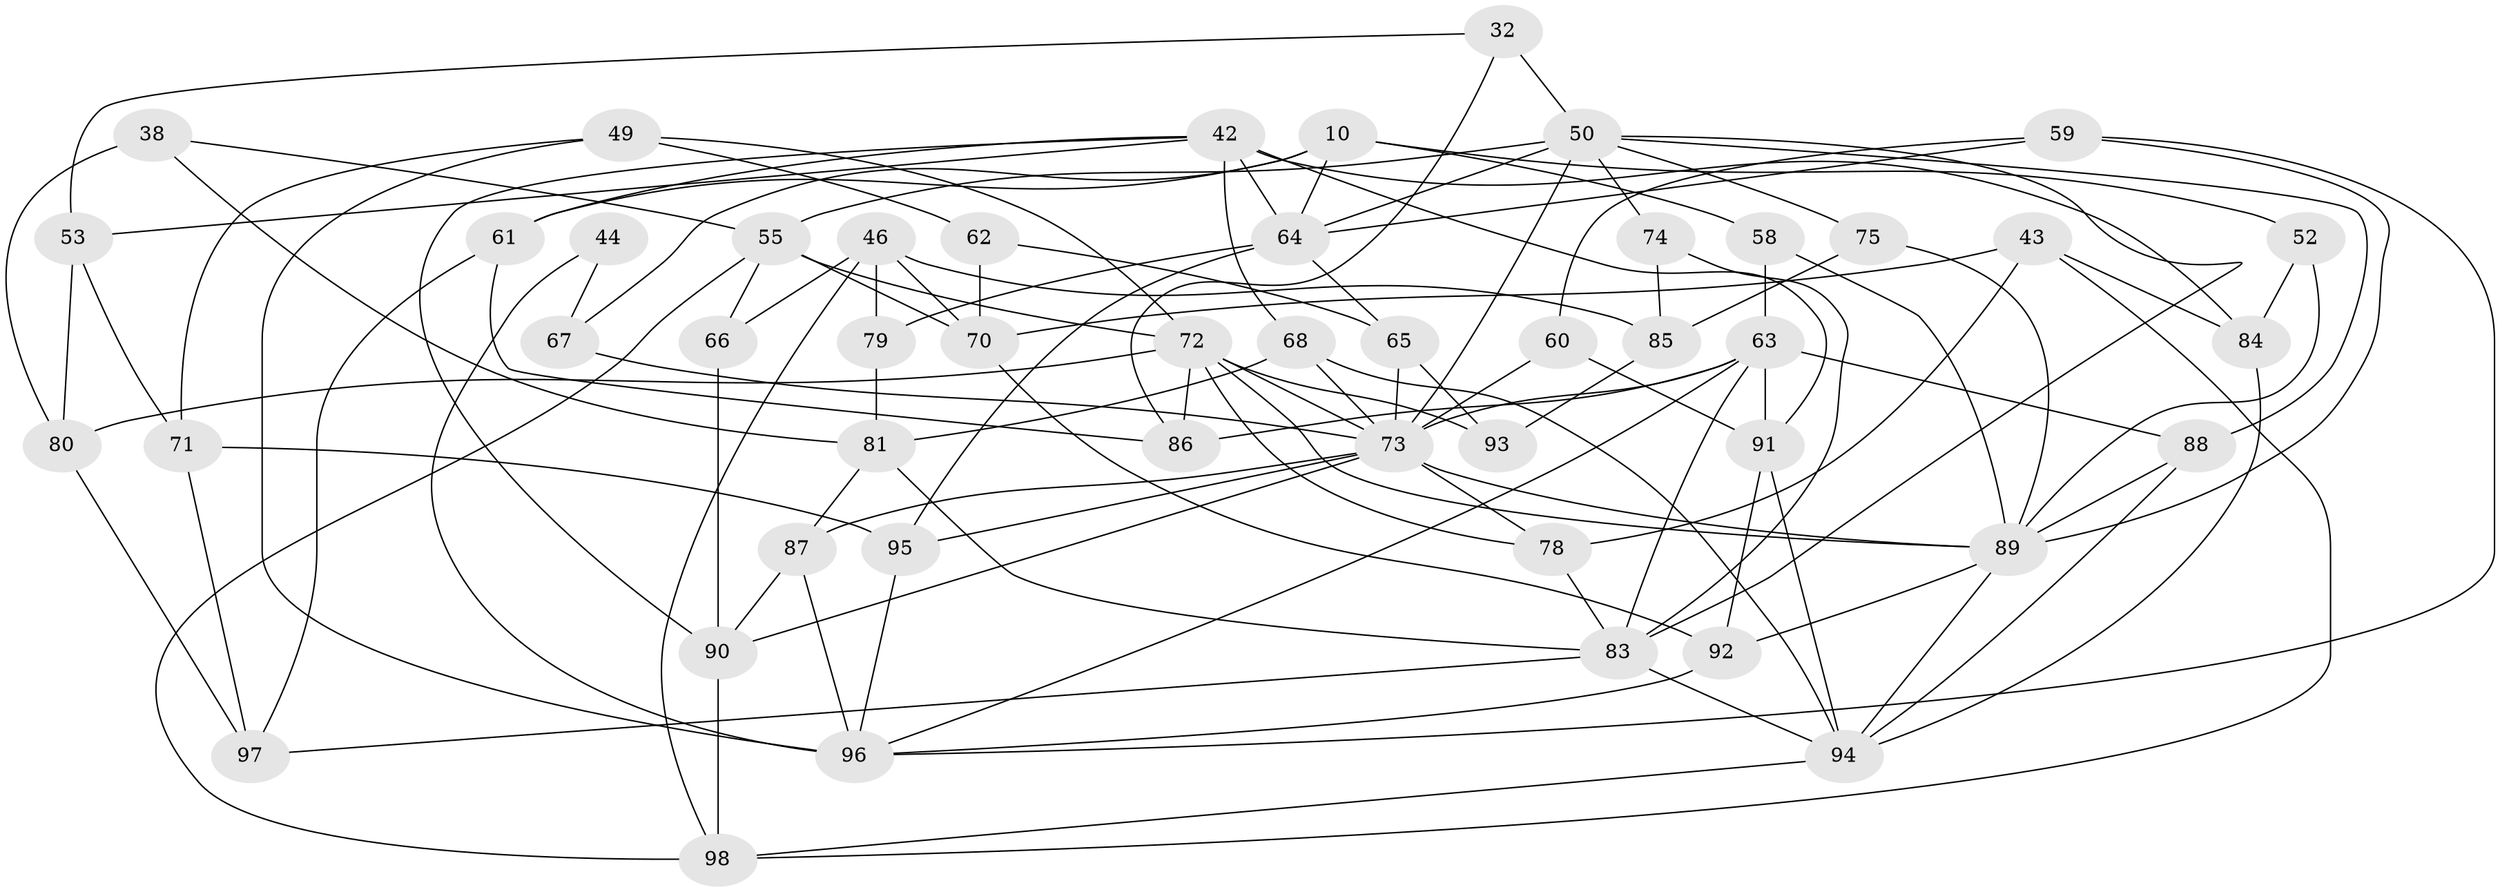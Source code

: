 // original degree distribution, {4: 1.0}
// Generated by graph-tools (version 1.1) at 2025/56/03/09/25 04:56:51]
// undirected, 49 vertices, 115 edges
graph export_dot {
graph [start="1"]
  node [color=gray90,style=filled];
  10 [super="+6"];
  32;
  38;
  42 [super="+15+31"];
  43;
  44;
  46 [super="+37"];
  49;
  50 [super="+7+45+34"];
  52;
  53;
  55 [super="+25"];
  58;
  59;
  60;
  61;
  62;
  63 [super="+40+48"];
  64 [super="+9+39"];
  65;
  66;
  67 [super="+17"];
  68;
  70 [super="+22"];
  71;
  72 [super="+4+21+41"];
  73 [super="+16+69+56"];
  74;
  75;
  78 [super="+26"];
  79;
  80 [super="+20"];
  81 [super="+33"];
  83 [super="+27+28"];
  84;
  85 [super="+77"];
  86 [super="+54"];
  87;
  88 [super="+57"];
  89 [super="+14+82"];
  90 [super="+24"];
  91 [super="+19"];
  92;
  93;
  94 [super="+29+30"];
  95;
  96 [super="+12+76"];
  97;
  98 [super="+1"];
  10 -- 61;
  10 -- 64;
  10 -- 52 [weight=2];
  10 -- 58;
  10 -- 67;
  32 -- 53;
  32 -- 86;
  32 -- 50 [weight=2];
  38 -- 80 [weight=2];
  38 -- 81;
  38 -- 55;
  42 -- 84;
  42 -- 53;
  42 -- 64 [weight=2];
  42 -- 91;
  42 -- 61;
  42 -- 90;
  42 -- 68;
  43 -- 78;
  43 -- 84;
  43 -- 70;
  43 -- 98;
  44 -- 67 [weight=2];
  44 -- 96 [weight=2];
  46 -- 66 [weight=2];
  46 -- 98;
  46 -- 85;
  46 -- 70;
  46 -- 79;
  49 -- 62;
  49 -- 71;
  49 -- 96;
  49 -- 72;
  50 -- 88 [weight=2];
  50 -- 75;
  50 -- 74 [weight=2];
  50 -- 55;
  50 -- 64;
  50 -- 73 [weight=2];
  50 -- 83;
  52 -- 84;
  52 -- 89;
  53 -- 71;
  53 -- 80;
  55 -- 72;
  55 -- 98;
  55 -- 66;
  55 -- 70;
  58 -- 63 [weight=2];
  58 -- 89;
  59 -- 60;
  59 -- 96;
  59 -- 64;
  59 -- 89;
  60 -- 91 [weight=2];
  60 -- 73;
  61 -- 97;
  61 -- 86;
  62 -- 70 [weight=2];
  62 -- 65;
  63 -- 88 [weight=2];
  63 -- 86 [weight=3];
  63 -- 73 [weight=4];
  63 -- 91;
  63 -- 96;
  63 -- 83;
  64 -- 95;
  64 -- 79;
  64 -- 65;
  65 -- 93;
  65 -- 73;
  66 -- 90;
  67 -- 73 [weight=3];
  68 -- 81;
  68 -- 94;
  68 -- 73;
  70 -- 92;
  71 -- 97;
  71 -- 95;
  72 -- 89 [weight=2];
  72 -- 80 [weight=2];
  72 -- 93;
  72 -- 86;
  72 -- 78;
  72 -- 73;
  73 -- 78 [weight=3];
  73 -- 95;
  73 -- 89 [weight=3];
  73 -- 90;
  73 -- 87;
  74 -- 83;
  74 -- 85;
  75 -- 85 [weight=2];
  75 -- 89;
  78 -- 83;
  79 -- 81 [weight=2];
  80 -- 97;
  81 -- 87;
  81 -- 83;
  83 -- 97;
  83 -- 94 [weight=2];
  84 -- 94;
  85 -- 93 [weight=2];
  87 -- 90;
  87 -- 96;
  88 -- 94;
  88 -- 89;
  89 -- 92;
  89 -- 94;
  90 -- 98 [weight=2];
  91 -- 92;
  91 -- 94;
  92 -- 96;
  94 -- 98;
  95 -- 96;
}
